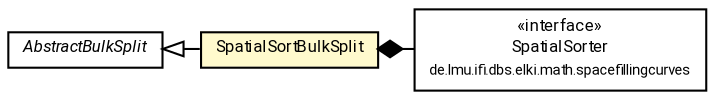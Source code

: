 #!/usr/local/bin/dot
#
# Class diagram 
# Generated by UMLGraph version R5_7_2-60-g0e99a6 (http://www.spinellis.gr/umlgraph/)
#

digraph G {
	graph [fontnames="svg"]
	edge [fontname="Roboto",fontsize=7,labelfontname="Roboto",labelfontsize=7,color="black"];
	node [fontname="Roboto",fontcolor="black",fontsize=8,shape=plaintext,margin=0,width=0,height=0];
	nodesep=0.15;
	ranksep=0.25;
	rankdir=LR;
	// de.lmu.ifi.dbs.elki.math.spacefillingcurves.SpatialSorter
	c9886901 [label=<<table title="de.lmu.ifi.dbs.elki.math.spacefillingcurves.SpatialSorter" border="0" cellborder="1" cellspacing="0" cellpadding="2" href="../../../../../../math/spacefillingcurves/SpatialSorter.html" target="_parent">
		<tr><td><table border="0" cellspacing="0" cellpadding="1">
		<tr><td align="center" balign="center"> &#171;interface&#187; </td></tr>
		<tr><td align="center" balign="center"> <font face="Roboto">SpatialSorter</font> </td></tr>
		<tr><td align="center" balign="center"> <font face="Roboto" point-size="7.0">de.lmu.ifi.dbs.elki.math.spacefillingcurves</font> </td></tr>
		</table></td></tr>
		</table>>, URL="../../../../../../math/spacefillingcurves/SpatialSorter.html"];
	// de.lmu.ifi.dbs.elki.index.tree.spatial.rstarvariants.strategies.bulk.AbstractBulkSplit
	c9887886 [label=<<table title="de.lmu.ifi.dbs.elki.index.tree.spatial.rstarvariants.strategies.bulk.AbstractBulkSplit" border="0" cellborder="1" cellspacing="0" cellpadding="2" href="AbstractBulkSplit.html" target="_parent">
		<tr><td><table border="0" cellspacing="0" cellpadding="1">
		<tr><td align="center" balign="center"> <font face="Roboto"><i>AbstractBulkSplit</i></font> </td></tr>
		</table></td></tr>
		</table>>, URL="AbstractBulkSplit.html"];
	// de.lmu.ifi.dbs.elki.index.tree.spatial.rstarvariants.strategies.bulk.SpatialSortBulkSplit
	c9887894 [label=<<table title="de.lmu.ifi.dbs.elki.index.tree.spatial.rstarvariants.strategies.bulk.SpatialSortBulkSplit" border="0" cellborder="1" cellspacing="0" cellpadding="2" bgcolor="lemonChiffon" href="SpatialSortBulkSplit.html" target="_parent">
		<tr><td><table border="0" cellspacing="0" cellpadding="1">
		<tr><td align="center" balign="center"> <font face="Roboto">SpatialSortBulkSplit</font> </td></tr>
		</table></td></tr>
		</table>>, URL="SpatialSortBulkSplit.html"];
	// de.lmu.ifi.dbs.elki.index.tree.spatial.rstarvariants.strategies.bulk.SpatialSortBulkSplit extends de.lmu.ifi.dbs.elki.index.tree.spatial.rstarvariants.strategies.bulk.AbstractBulkSplit
	c9887886 -> c9887894 [arrowtail=empty,dir=back,weight=10];
	// de.lmu.ifi.dbs.elki.index.tree.spatial.rstarvariants.strategies.bulk.SpatialSortBulkSplit composed de.lmu.ifi.dbs.elki.math.spacefillingcurves.SpatialSorter
	c9887894 -> c9886901 [arrowhead=none,arrowtail=diamond,dir=back,weight=6];
}

